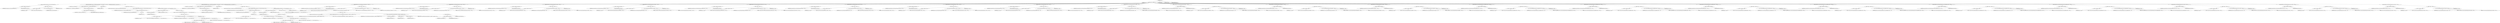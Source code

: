 digraph "init" {  
"213" [label = <(METHOD,init)<SUB>105</SUB>> ]
"214" [label = <(PARAM,this)<SUB>105</SUB>> ]
"215" [label = <(BLOCK,&lt;empty&gt;,&lt;empty&gt;)<SUB>105</SUB>> ]
"216" [label = <(&lt;operator&gt;.assignment,this.granted = new java.security.Permissions())<SUB>106</SUB>> ]
"217" [label = <(&lt;operator&gt;.fieldAccess,this.granted)<SUB>106</SUB>> ]
"218" [label = <(IDENTIFIER,this,this.granted = new java.security.Permissions())<SUB>106</SUB>> ]
"219" [label = <(FIELD_IDENTIFIER,granted,granted)<SUB>106</SUB>> ]
"220" [label = <(BLOCK,&lt;empty&gt;,&lt;empty&gt;)<SUB>106</SUB>> ]
"221" [label = <(&lt;operator&gt;.assignment,&lt;empty&gt;)> ]
"222" [label = <(IDENTIFIER,$obj3,&lt;empty&gt;)> ]
"223" [label = <(&lt;operator&gt;.alloc,new java.security.Permissions())<SUB>106</SUB>> ]
"224" [label = <(&lt;init&gt;,new java.security.Permissions())<SUB>106</SUB>> ]
"225" [label = <(IDENTIFIER,$obj3,new java.security.Permissions())> ]
"226" [label = <(IDENTIFIER,$obj3,&lt;empty&gt;)> ]
"227" [label = <(CONTROL_STRUCTURE,for (Iterator i = revokedPermissions.listIterator(); Some(i.hasNext()); ),for (Iterator i = revokedPermissions.listIterator(); Some(i.hasNext()); ))<SUB>107</SUB>> ]
"228" [label = <(LOCAL,Iterator i: java.util.Iterator)> ]
"229" [label = <(&lt;operator&gt;.assignment,Iterator i = revokedPermissions.listIterator())<SUB>107</SUB>> ]
"230" [label = <(IDENTIFIER,i,Iterator i = revokedPermissions.listIterator())<SUB>107</SUB>> ]
"231" [label = <(listIterator,revokedPermissions.listIterator())<SUB>107</SUB>> ]
"232" [label = <(&lt;operator&gt;.fieldAccess,this.revokedPermissions)<SUB>107</SUB>> ]
"233" [label = <(IDENTIFIER,this,revokedPermissions.listIterator())<SUB>107</SUB>> ]
"234" [label = <(FIELD_IDENTIFIER,revokedPermissions,revokedPermissions)<SUB>107</SUB>> ]
"235" [label = <(hasNext,i.hasNext())<SUB>107</SUB>> ]
"236" [label = <(IDENTIFIER,i,i.hasNext())<SUB>107</SUB>> ]
"237" [label = <(BLOCK,&lt;empty&gt;,&lt;empty&gt;)<SUB>107</SUB>> ]
"238" [label = <(LOCAL,Permissions.Permission p: org.apache.tools.ant.types.Permissions$Permission)> ]
"239" [label = <(&lt;operator&gt;.assignment,Permissions$Permission p = (Permissions.Permission) i.next())<SUB>108</SUB>> ]
"240" [label = <(IDENTIFIER,p,Permissions$Permission p = (Permissions.Permission) i.next())<SUB>108</SUB>> ]
"241" [label = <(&lt;operator&gt;.cast,(Permissions.Permission) i.next())<SUB>108</SUB>> ]
"242" [label = <(TYPE_REF,Permissions.Permission,Permissions.Permission)<SUB>108</SUB>> ]
"243" [label = <(next,i.next())<SUB>108</SUB>> ]
"244" [label = <(IDENTIFIER,i,i.next())<SUB>108</SUB>> ]
"245" [label = <(CONTROL_STRUCTURE,if (p.getClassName() == null),if (p.getClassName() == null))<SUB>109</SUB>> ]
"246" [label = <(&lt;operator&gt;.equals,p.getClassName() == null)<SUB>109</SUB>> ]
"247" [label = <(getClassName,p.getClassName())<SUB>109</SUB>> ]
"248" [label = <(IDENTIFIER,p,p.getClassName())<SUB>109</SUB>> ]
"249" [label = <(LITERAL,null,p.getClassName() == null)<SUB>109</SUB>> ]
"250" [label = <(BLOCK,&lt;empty&gt;,&lt;empty&gt;)<SUB>109</SUB>> ]
"251" [label = <(&lt;operator&gt;.throw,throw new BuildException(&quot;Revoked permission &quot; + p + &quot; does not contain a class.&quot;);)<SUB>110</SUB>> ]
"252" [label = <(BLOCK,&lt;empty&gt;,&lt;empty&gt;)<SUB>110</SUB>> ]
"253" [label = <(&lt;operator&gt;.assignment,&lt;empty&gt;)> ]
"254" [label = <(IDENTIFIER,$obj4,&lt;empty&gt;)> ]
"255" [label = <(&lt;operator&gt;.alloc,new BuildException(&quot;Revoked permission &quot; + p + &quot; does not contain a class.&quot;))<SUB>110</SUB>> ]
"256" [label = <(&lt;init&gt;,new BuildException(&quot;Revoked permission &quot; + p + &quot; does not contain a class.&quot;))<SUB>110</SUB>> ]
"257" [label = <(IDENTIFIER,$obj4,new BuildException(&quot;Revoked permission &quot; + p + &quot; does not contain a class.&quot;))> ]
"258" [label = <(&lt;operator&gt;.addition,&quot;Revoked permission &quot; + p + &quot; does not contain a class.&quot;)<SUB>110</SUB>> ]
"259" [label = <(&lt;operator&gt;.addition,&quot;Revoked permission &quot; + p)<SUB>110</SUB>> ]
"260" [label = <(LITERAL,&quot;Revoked permission &quot;,&quot;Revoked permission &quot; + p)<SUB>110</SUB>> ]
"261" [label = <(IDENTIFIER,p,&quot;Revoked permission &quot; + p)<SUB>110</SUB>> ]
"262" [label = <(LITERAL,&quot; does not contain a class.&quot;,&quot;Revoked permission &quot; + p + &quot; does not contain a class.&quot;)<SUB>110</SUB>> ]
"263" [label = <(IDENTIFIER,$obj4,&lt;empty&gt;)> ]
"264" [label = <(CONTROL_STRUCTURE,for (Iterator i = grantedPermissions.listIterator(); Some(i.hasNext()); ),for (Iterator i = grantedPermissions.listIterator(); Some(i.hasNext()); ))<SUB>113</SUB>> ]
"265" [label = <(LOCAL,Iterator i: java.util.Iterator)> ]
"266" [label = <(&lt;operator&gt;.assignment,Iterator i = grantedPermissions.listIterator())<SUB>113</SUB>> ]
"267" [label = <(IDENTIFIER,i,Iterator i = grantedPermissions.listIterator())<SUB>113</SUB>> ]
"268" [label = <(listIterator,grantedPermissions.listIterator())<SUB>113</SUB>> ]
"269" [label = <(&lt;operator&gt;.fieldAccess,this.grantedPermissions)<SUB>113</SUB>> ]
"270" [label = <(IDENTIFIER,this,grantedPermissions.listIterator())<SUB>113</SUB>> ]
"271" [label = <(FIELD_IDENTIFIER,grantedPermissions,grantedPermissions)<SUB>113</SUB>> ]
"272" [label = <(hasNext,i.hasNext())<SUB>113</SUB>> ]
"273" [label = <(IDENTIFIER,i,i.hasNext())<SUB>113</SUB>> ]
"274" [label = <(BLOCK,&lt;empty&gt;,&lt;empty&gt;)<SUB>113</SUB>> ]
"275" [label = <(LOCAL,Permissions.Permission p: org.apache.tools.ant.types.Permissions$Permission)> ]
"276" [label = <(&lt;operator&gt;.assignment,Permissions$Permission p = (Permissions.Permission) i.next())<SUB>114</SUB>> ]
"277" [label = <(IDENTIFIER,p,Permissions$Permission p = (Permissions.Permission) i.next())<SUB>114</SUB>> ]
"278" [label = <(&lt;operator&gt;.cast,(Permissions.Permission) i.next())<SUB>114</SUB>> ]
"279" [label = <(TYPE_REF,Permissions.Permission,Permissions.Permission)<SUB>114</SUB>> ]
"280" [label = <(next,i.next())<SUB>114</SUB>> ]
"281" [label = <(IDENTIFIER,i,i.next())<SUB>114</SUB>> ]
"282" [label = <(CONTROL_STRUCTURE,if (p.getClassName() == null),if (p.getClassName() == null))<SUB>115</SUB>> ]
"283" [label = <(&lt;operator&gt;.equals,p.getClassName() == null)<SUB>115</SUB>> ]
"284" [label = <(getClassName,p.getClassName())<SUB>115</SUB>> ]
"285" [label = <(IDENTIFIER,p,p.getClassName())<SUB>115</SUB>> ]
"286" [label = <(LITERAL,null,p.getClassName() == null)<SUB>115</SUB>> ]
"287" [label = <(BLOCK,&lt;empty&gt;,&lt;empty&gt;)<SUB>115</SUB>> ]
"288" [label = <(&lt;operator&gt;.throw,throw new BuildException(&quot;Granted permission &quot; + p + &quot; does not contain a class.&quot;);)<SUB>116</SUB>> ]
"289" [label = <(BLOCK,&lt;empty&gt;,&lt;empty&gt;)<SUB>116</SUB>> ]
"290" [label = <(&lt;operator&gt;.assignment,&lt;empty&gt;)> ]
"291" [label = <(IDENTIFIER,$obj5,&lt;empty&gt;)> ]
"292" [label = <(&lt;operator&gt;.alloc,new BuildException(&quot;Granted permission &quot; + p + &quot; does not contain a class.&quot;))<SUB>116</SUB>> ]
"293" [label = <(&lt;init&gt;,new BuildException(&quot;Granted permission &quot; + p + &quot; does not contain a class.&quot;))<SUB>116</SUB>> ]
"294" [label = <(IDENTIFIER,$obj5,new BuildException(&quot;Granted permission &quot; + p + &quot; does not contain a class.&quot;))> ]
"295" [label = <(&lt;operator&gt;.addition,&quot;Granted permission &quot; + p + &quot; does not contain a class.&quot;)<SUB>116</SUB>> ]
"296" [label = <(&lt;operator&gt;.addition,&quot;Granted permission &quot; + p)<SUB>116</SUB>> ]
"297" [label = <(LITERAL,&quot;Granted permission &quot;,&quot;Granted permission &quot; + p)<SUB>116</SUB>> ]
"298" [label = <(IDENTIFIER,p,&quot;Granted permission &quot; + p)<SUB>116</SUB>> ]
"299" [label = <(LITERAL,&quot; does not contain a class.&quot;,&quot;Granted permission &quot; + p + &quot; does not contain a class.&quot;)<SUB>116</SUB>> ]
"300" [label = <(IDENTIFIER,$obj5,&lt;empty&gt;)> ]
"301" [label = <(CONTROL_STRUCTURE,else,else)<SUB>117</SUB>> ]
"302" [label = <(BLOCK,&lt;empty&gt;,&lt;empty&gt;)<SUB>117</SUB>> ]
"10" [label = <(LOCAL,java.security.Permission perm: java.security.Permission)> ]
"303" [label = <(&lt;operator&gt;.assignment,Permission perm = new UnresolvedPermission(p.getClassName(), p.getName(), p.getActions(), null))<SUB>118</SUB>> ]
"304" [label = <(IDENTIFIER,perm,Permission perm = new UnresolvedPermission(p.getClassName(), p.getName(), p.getActions(), null))<SUB>118</SUB>> ]
"305" [label = <(&lt;operator&gt;.alloc,new UnresolvedPermission(p.getClassName(), p.getName(), p.getActions(), null))<SUB>119</SUB>> ]
"306" [label = <(&lt;init&gt;,new UnresolvedPermission(p.getClassName(), p.getName(), p.getActions(), null))<SUB>119</SUB>> ]
"9" [label = <(IDENTIFIER,perm,new UnresolvedPermission(p.getClassName(), p.getName(), p.getActions(), null))<SUB>118</SUB>> ]
"307" [label = <(getClassName,p.getClassName())<SUB>119</SUB>> ]
"308" [label = <(IDENTIFIER,p,p.getClassName())<SUB>119</SUB>> ]
"309" [label = <(getName,p.getName())<SUB>119</SUB>> ]
"310" [label = <(IDENTIFIER,p,p.getName())<SUB>119</SUB>> ]
"311" [label = <(getActions,p.getActions())<SUB>119</SUB>> ]
"312" [label = <(IDENTIFIER,p,p.getActions())<SUB>119</SUB>> ]
"313" [label = <(LITERAL,null,new UnresolvedPermission(p.getClassName(), p.getName(), p.getActions(), null))<SUB>119</SUB>> ]
"314" [label = <(add,granted.add(perm))<SUB>120</SUB>> ]
"315" [label = <(&lt;operator&gt;.fieldAccess,this.granted)<SUB>120</SUB>> ]
"316" [label = <(IDENTIFIER,this,granted.add(perm))<SUB>120</SUB>> ]
"317" [label = <(FIELD_IDENTIFIER,granted,granted)<SUB>120</SUB>> ]
"318" [label = <(IDENTIFIER,perm,granted.add(perm))<SUB>120</SUB>> ]
"319" [label = <(add,granted.add(new java.net.SocketPermission(&quot;localhost:1024-&quot;, &quot;listen&quot;)))<SUB>124</SUB>> ]
"320" [label = <(&lt;operator&gt;.fieldAccess,this.granted)<SUB>124</SUB>> ]
"321" [label = <(IDENTIFIER,this,granted.add(new java.net.SocketPermission(&quot;localhost:1024-&quot;, &quot;listen&quot;)))<SUB>124</SUB>> ]
"322" [label = <(FIELD_IDENTIFIER,granted,granted)<SUB>124</SUB>> ]
"323" [label = <(BLOCK,&lt;empty&gt;,&lt;empty&gt;)<SUB>124</SUB>> ]
"324" [label = <(&lt;operator&gt;.assignment,&lt;empty&gt;)> ]
"325" [label = <(IDENTIFIER,$obj7,&lt;empty&gt;)> ]
"326" [label = <(&lt;operator&gt;.alloc,new java.net.SocketPermission(&quot;localhost:1024-&quot;, &quot;listen&quot;))<SUB>124</SUB>> ]
"327" [label = <(&lt;init&gt;,new java.net.SocketPermission(&quot;localhost:1024-&quot;, &quot;listen&quot;))<SUB>124</SUB>> ]
"328" [label = <(IDENTIFIER,$obj7,new java.net.SocketPermission(&quot;localhost:1024-&quot;, &quot;listen&quot;))> ]
"329" [label = <(LITERAL,&quot;localhost:1024-&quot;,new java.net.SocketPermission(&quot;localhost:1024-&quot;, &quot;listen&quot;))<SUB>124</SUB>> ]
"330" [label = <(LITERAL,&quot;listen&quot;,new java.net.SocketPermission(&quot;localhost:1024-&quot;, &quot;listen&quot;))<SUB>124</SUB>> ]
"331" [label = <(IDENTIFIER,$obj7,&lt;empty&gt;)> ]
"332" [label = <(add,granted.add(new java.util.PropertyPermission(&quot;java.version&quot;, &quot;read&quot;)))<SUB>125</SUB>> ]
"333" [label = <(&lt;operator&gt;.fieldAccess,this.granted)<SUB>125</SUB>> ]
"334" [label = <(IDENTIFIER,this,granted.add(new java.util.PropertyPermission(&quot;java.version&quot;, &quot;read&quot;)))<SUB>125</SUB>> ]
"335" [label = <(FIELD_IDENTIFIER,granted,granted)<SUB>125</SUB>> ]
"336" [label = <(BLOCK,&lt;empty&gt;,&lt;empty&gt;)<SUB>125</SUB>> ]
"337" [label = <(&lt;operator&gt;.assignment,&lt;empty&gt;)> ]
"338" [label = <(IDENTIFIER,$obj8,&lt;empty&gt;)> ]
"339" [label = <(&lt;operator&gt;.alloc,new java.util.PropertyPermission(&quot;java.version&quot;, &quot;read&quot;))<SUB>125</SUB>> ]
"340" [label = <(&lt;init&gt;,new java.util.PropertyPermission(&quot;java.version&quot;, &quot;read&quot;))<SUB>125</SUB>> ]
"341" [label = <(IDENTIFIER,$obj8,new java.util.PropertyPermission(&quot;java.version&quot;, &quot;read&quot;))> ]
"342" [label = <(LITERAL,&quot;java.version&quot;,new java.util.PropertyPermission(&quot;java.version&quot;, &quot;read&quot;))<SUB>125</SUB>> ]
"343" [label = <(LITERAL,&quot;read&quot;,new java.util.PropertyPermission(&quot;java.version&quot;, &quot;read&quot;))<SUB>125</SUB>> ]
"344" [label = <(IDENTIFIER,$obj8,&lt;empty&gt;)> ]
"345" [label = <(add,granted.add(new java.util.PropertyPermission(&quot;java.vendor&quot;, &quot;read&quot;)))<SUB>126</SUB>> ]
"346" [label = <(&lt;operator&gt;.fieldAccess,this.granted)<SUB>126</SUB>> ]
"347" [label = <(IDENTIFIER,this,granted.add(new java.util.PropertyPermission(&quot;java.vendor&quot;, &quot;read&quot;)))<SUB>126</SUB>> ]
"348" [label = <(FIELD_IDENTIFIER,granted,granted)<SUB>126</SUB>> ]
"349" [label = <(BLOCK,&lt;empty&gt;,&lt;empty&gt;)<SUB>126</SUB>> ]
"350" [label = <(&lt;operator&gt;.assignment,&lt;empty&gt;)> ]
"351" [label = <(IDENTIFIER,$obj9,&lt;empty&gt;)> ]
"352" [label = <(&lt;operator&gt;.alloc,new java.util.PropertyPermission(&quot;java.vendor&quot;, &quot;read&quot;))<SUB>126</SUB>> ]
"353" [label = <(&lt;init&gt;,new java.util.PropertyPermission(&quot;java.vendor&quot;, &quot;read&quot;))<SUB>126</SUB>> ]
"354" [label = <(IDENTIFIER,$obj9,new java.util.PropertyPermission(&quot;java.vendor&quot;, &quot;read&quot;))> ]
"355" [label = <(LITERAL,&quot;java.vendor&quot;,new java.util.PropertyPermission(&quot;java.vendor&quot;, &quot;read&quot;))<SUB>126</SUB>> ]
"356" [label = <(LITERAL,&quot;read&quot;,new java.util.PropertyPermission(&quot;java.vendor&quot;, &quot;read&quot;))<SUB>126</SUB>> ]
"357" [label = <(IDENTIFIER,$obj9,&lt;empty&gt;)> ]
"358" [label = <(add,granted.add(new java.util.PropertyPermission(&quot;java.vendor.url&quot;, &quot;read&quot;)))<SUB>127</SUB>> ]
"359" [label = <(&lt;operator&gt;.fieldAccess,this.granted)<SUB>127</SUB>> ]
"360" [label = <(IDENTIFIER,this,granted.add(new java.util.PropertyPermission(&quot;java.vendor.url&quot;, &quot;read&quot;)))<SUB>127</SUB>> ]
"361" [label = <(FIELD_IDENTIFIER,granted,granted)<SUB>127</SUB>> ]
"362" [label = <(BLOCK,&lt;empty&gt;,&lt;empty&gt;)<SUB>127</SUB>> ]
"363" [label = <(&lt;operator&gt;.assignment,&lt;empty&gt;)> ]
"364" [label = <(IDENTIFIER,$obj10,&lt;empty&gt;)> ]
"365" [label = <(&lt;operator&gt;.alloc,new java.util.PropertyPermission(&quot;java.vendor.url&quot;, &quot;read&quot;))<SUB>127</SUB>> ]
"366" [label = <(&lt;init&gt;,new java.util.PropertyPermission(&quot;java.vendor.url&quot;, &quot;read&quot;))<SUB>127</SUB>> ]
"367" [label = <(IDENTIFIER,$obj10,new java.util.PropertyPermission(&quot;java.vendor.url&quot;, &quot;read&quot;))> ]
"368" [label = <(LITERAL,&quot;java.vendor.url&quot;,new java.util.PropertyPermission(&quot;java.vendor.url&quot;, &quot;read&quot;))<SUB>127</SUB>> ]
"369" [label = <(LITERAL,&quot;read&quot;,new java.util.PropertyPermission(&quot;java.vendor.url&quot;, &quot;read&quot;))<SUB>127</SUB>> ]
"370" [label = <(IDENTIFIER,$obj10,&lt;empty&gt;)> ]
"371" [label = <(add,granted.add(new java.util.PropertyPermission(&quot;java.class.version&quot;, &quot;read&quot;)))<SUB>128</SUB>> ]
"372" [label = <(&lt;operator&gt;.fieldAccess,this.granted)<SUB>128</SUB>> ]
"373" [label = <(IDENTIFIER,this,granted.add(new java.util.PropertyPermission(&quot;java.class.version&quot;, &quot;read&quot;)))<SUB>128</SUB>> ]
"374" [label = <(FIELD_IDENTIFIER,granted,granted)<SUB>128</SUB>> ]
"375" [label = <(BLOCK,&lt;empty&gt;,&lt;empty&gt;)<SUB>128</SUB>> ]
"376" [label = <(&lt;operator&gt;.assignment,&lt;empty&gt;)> ]
"377" [label = <(IDENTIFIER,$obj11,&lt;empty&gt;)> ]
"378" [label = <(&lt;operator&gt;.alloc,new java.util.PropertyPermission(&quot;java.class.version&quot;, &quot;read&quot;))<SUB>128</SUB>> ]
"379" [label = <(&lt;init&gt;,new java.util.PropertyPermission(&quot;java.class.version&quot;, &quot;read&quot;))<SUB>128</SUB>> ]
"380" [label = <(IDENTIFIER,$obj11,new java.util.PropertyPermission(&quot;java.class.version&quot;, &quot;read&quot;))> ]
"381" [label = <(LITERAL,&quot;java.class.version&quot;,new java.util.PropertyPermission(&quot;java.class.version&quot;, &quot;read&quot;))<SUB>128</SUB>> ]
"382" [label = <(LITERAL,&quot;read&quot;,new java.util.PropertyPermission(&quot;java.class.version&quot;, &quot;read&quot;))<SUB>128</SUB>> ]
"383" [label = <(IDENTIFIER,$obj11,&lt;empty&gt;)> ]
"384" [label = <(add,granted.add(new java.util.PropertyPermission(&quot;os.name&quot;, &quot;read&quot;)))<SUB>129</SUB>> ]
"385" [label = <(&lt;operator&gt;.fieldAccess,this.granted)<SUB>129</SUB>> ]
"386" [label = <(IDENTIFIER,this,granted.add(new java.util.PropertyPermission(&quot;os.name&quot;, &quot;read&quot;)))<SUB>129</SUB>> ]
"387" [label = <(FIELD_IDENTIFIER,granted,granted)<SUB>129</SUB>> ]
"388" [label = <(BLOCK,&lt;empty&gt;,&lt;empty&gt;)<SUB>129</SUB>> ]
"389" [label = <(&lt;operator&gt;.assignment,&lt;empty&gt;)> ]
"390" [label = <(IDENTIFIER,$obj12,&lt;empty&gt;)> ]
"391" [label = <(&lt;operator&gt;.alloc,new java.util.PropertyPermission(&quot;os.name&quot;, &quot;read&quot;))<SUB>129</SUB>> ]
"392" [label = <(&lt;init&gt;,new java.util.PropertyPermission(&quot;os.name&quot;, &quot;read&quot;))<SUB>129</SUB>> ]
"393" [label = <(IDENTIFIER,$obj12,new java.util.PropertyPermission(&quot;os.name&quot;, &quot;read&quot;))> ]
"394" [label = <(LITERAL,&quot;os.name&quot;,new java.util.PropertyPermission(&quot;os.name&quot;, &quot;read&quot;))<SUB>129</SUB>> ]
"395" [label = <(LITERAL,&quot;read&quot;,new java.util.PropertyPermission(&quot;os.name&quot;, &quot;read&quot;))<SUB>129</SUB>> ]
"396" [label = <(IDENTIFIER,$obj12,&lt;empty&gt;)> ]
"397" [label = <(add,granted.add(new java.util.PropertyPermission(&quot;os.version&quot;, &quot;read&quot;)))<SUB>130</SUB>> ]
"398" [label = <(&lt;operator&gt;.fieldAccess,this.granted)<SUB>130</SUB>> ]
"399" [label = <(IDENTIFIER,this,granted.add(new java.util.PropertyPermission(&quot;os.version&quot;, &quot;read&quot;)))<SUB>130</SUB>> ]
"400" [label = <(FIELD_IDENTIFIER,granted,granted)<SUB>130</SUB>> ]
"401" [label = <(BLOCK,&lt;empty&gt;,&lt;empty&gt;)<SUB>130</SUB>> ]
"402" [label = <(&lt;operator&gt;.assignment,&lt;empty&gt;)> ]
"403" [label = <(IDENTIFIER,$obj13,&lt;empty&gt;)> ]
"404" [label = <(&lt;operator&gt;.alloc,new java.util.PropertyPermission(&quot;os.version&quot;, &quot;read&quot;))<SUB>130</SUB>> ]
"405" [label = <(&lt;init&gt;,new java.util.PropertyPermission(&quot;os.version&quot;, &quot;read&quot;))<SUB>130</SUB>> ]
"406" [label = <(IDENTIFIER,$obj13,new java.util.PropertyPermission(&quot;os.version&quot;, &quot;read&quot;))> ]
"407" [label = <(LITERAL,&quot;os.version&quot;,new java.util.PropertyPermission(&quot;os.version&quot;, &quot;read&quot;))<SUB>130</SUB>> ]
"408" [label = <(LITERAL,&quot;read&quot;,new java.util.PropertyPermission(&quot;os.version&quot;, &quot;read&quot;))<SUB>130</SUB>> ]
"409" [label = <(IDENTIFIER,$obj13,&lt;empty&gt;)> ]
"410" [label = <(add,granted.add(new java.util.PropertyPermission(&quot;os.arch&quot;, &quot;read&quot;)))<SUB>131</SUB>> ]
"411" [label = <(&lt;operator&gt;.fieldAccess,this.granted)<SUB>131</SUB>> ]
"412" [label = <(IDENTIFIER,this,granted.add(new java.util.PropertyPermission(&quot;os.arch&quot;, &quot;read&quot;)))<SUB>131</SUB>> ]
"413" [label = <(FIELD_IDENTIFIER,granted,granted)<SUB>131</SUB>> ]
"414" [label = <(BLOCK,&lt;empty&gt;,&lt;empty&gt;)<SUB>131</SUB>> ]
"415" [label = <(&lt;operator&gt;.assignment,&lt;empty&gt;)> ]
"416" [label = <(IDENTIFIER,$obj14,&lt;empty&gt;)> ]
"417" [label = <(&lt;operator&gt;.alloc,new java.util.PropertyPermission(&quot;os.arch&quot;, &quot;read&quot;))<SUB>131</SUB>> ]
"418" [label = <(&lt;init&gt;,new java.util.PropertyPermission(&quot;os.arch&quot;, &quot;read&quot;))<SUB>131</SUB>> ]
"419" [label = <(IDENTIFIER,$obj14,new java.util.PropertyPermission(&quot;os.arch&quot;, &quot;read&quot;))> ]
"420" [label = <(LITERAL,&quot;os.arch&quot;,new java.util.PropertyPermission(&quot;os.arch&quot;, &quot;read&quot;))<SUB>131</SUB>> ]
"421" [label = <(LITERAL,&quot;read&quot;,new java.util.PropertyPermission(&quot;os.arch&quot;, &quot;read&quot;))<SUB>131</SUB>> ]
"422" [label = <(IDENTIFIER,$obj14,&lt;empty&gt;)> ]
"423" [label = <(add,granted.add(new java.util.PropertyPermission(&quot;file.encoding&quot;, &quot;read&quot;)))<SUB>132</SUB>> ]
"424" [label = <(&lt;operator&gt;.fieldAccess,this.granted)<SUB>132</SUB>> ]
"425" [label = <(IDENTIFIER,this,granted.add(new java.util.PropertyPermission(&quot;file.encoding&quot;, &quot;read&quot;)))<SUB>132</SUB>> ]
"426" [label = <(FIELD_IDENTIFIER,granted,granted)<SUB>132</SUB>> ]
"427" [label = <(BLOCK,&lt;empty&gt;,&lt;empty&gt;)<SUB>132</SUB>> ]
"428" [label = <(&lt;operator&gt;.assignment,&lt;empty&gt;)> ]
"429" [label = <(IDENTIFIER,$obj15,&lt;empty&gt;)> ]
"430" [label = <(&lt;operator&gt;.alloc,new java.util.PropertyPermission(&quot;file.encoding&quot;, &quot;read&quot;))<SUB>132</SUB>> ]
"431" [label = <(&lt;init&gt;,new java.util.PropertyPermission(&quot;file.encoding&quot;, &quot;read&quot;))<SUB>132</SUB>> ]
"432" [label = <(IDENTIFIER,$obj15,new java.util.PropertyPermission(&quot;file.encoding&quot;, &quot;read&quot;))> ]
"433" [label = <(LITERAL,&quot;file.encoding&quot;,new java.util.PropertyPermission(&quot;file.encoding&quot;, &quot;read&quot;))<SUB>132</SUB>> ]
"434" [label = <(LITERAL,&quot;read&quot;,new java.util.PropertyPermission(&quot;file.encoding&quot;, &quot;read&quot;))<SUB>132</SUB>> ]
"435" [label = <(IDENTIFIER,$obj15,&lt;empty&gt;)> ]
"436" [label = <(add,granted.add(new java.util.PropertyPermission(&quot;file.separator&quot;, &quot;read&quot;)))<SUB>133</SUB>> ]
"437" [label = <(&lt;operator&gt;.fieldAccess,this.granted)<SUB>133</SUB>> ]
"438" [label = <(IDENTIFIER,this,granted.add(new java.util.PropertyPermission(&quot;file.separator&quot;, &quot;read&quot;)))<SUB>133</SUB>> ]
"439" [label = <(FIELD_IDENTIFIER,granted,granted)<SUB>133</SUB>> ]
"440" [label = <(BLOCK,&lt;empty&gt;,&lt;empty&gt;)<SUB>133</SUB>> ]
"441" [label = <(&lt;operator&gt;.assignment,&lt;empty&gt;)> ]
"442" [label = <(IDENTIFIER,$obj16,&lt;empty&gt;)> ]
"443" [label = <(&lt;operator&gt;.alloc,new java.util.PropertyPermission(&quot;file.separator&quot;, &quot;read&quot;))<SUB>133</SUB>> ]
"444" [label = <(&lt;init&gt;,new java.util.PropertyPermission(&quot;file.separator&quot;, &quot;read&quot;))<SUB>133</SUB>> ]
"445" [label = <(IDENTIFIER,$obj16,new java.util.PropertyPermission(&quot;file.separator&quot;, &quot;read&quot;))> ]
"446" [label = <(LITERAL,&quot;file.separator&quot;,new java.util.PropertyPermission(&quot;file.separator&quot;, &quot;read&quot;))<SUB>133</SUB>> ]
"447" [label = <(LITERAL,&quot;read&quot;,new java.util.PropertyPermission(&quot;file.separator&quot;, &quot;read&quot;))<SUB>133</SUB>> ]
"448" [label = <(IDENTIFIER,$obj16,&lt;empty&gt;)> ]
"449" [label = <(add,granted.add(new java.util.PropertyPermission(&quot;path.separator&quot;, &quot;read&quot;)))<SUB>134</SUB>> ]
"450" [label = <(&lt;operator&gt;.fieldAccess,this.granted)<SUB>134</SUB>> ]
"451" [label = <(IDENTIFIER,this,granted.add(new java.util.PropertyPermission(&quot;path.separator&quot;, &quot;read&quot;)))<SUB>134</SUB>> ]
"452" [label = <(FIELD_IDENTIFIER,granted,granted)<SUB>134</SUB>> ]
"453" [label = <(BLOCK,&lt;empty&gt;,&lt;empty&gt;)<SUB>134</SUB>> ]
"454" [label = <(&lt;operator&gt;.assignment,&lt;empty&gt;)> ]
"455" [label = <(IDENTIFIER,$obj17,&lt;empty&gt;)> ]
"456" [label = <(&lt;operator&gt;.alloc,new java.util.PropertyPermission(&quot;path.separator&quot;, &quot;read&quot;))<SUB>134</SUB>> ]
"457" [label = <(&lt;init&gt;,new java.util.PropertyPermission(&quot;path.separator&quot;, &quot;read&quot;))<SUB>134</SUB>> ]
"458" [label = <(IDENTIFIER,$obj17,new java.util.PropertyPermission(&quot;path.separator&quot;, &quot;read&quot;))> ]
"459" [label = <(LITERAL,&quot;path.separator&quot;,new java.util.PropertyPermission(&quot;path.separator&quot;, &quot;read&quot;))<SUB>134</SUB>> ]
"460" [label = <(LITERAL,&quot;read&quot;,new java.util.PropertyPermission(&quot;path.separator&quot;, &quot;read&quot;))<SUB>134</SUB>> ]
"461" [label = <(IDENTIFIER,$obj17,&lt;empty&gt;)> ]
"462" [label = <(add,granted.add(new java.util.PropertyPermission(&quot;line.separator&quot;, &quot;read&quot;)))<SUB>135</SUB>> ]
"463" [label = <(&lt;operator&gt;.fieldAccess,this.granted)<SUB>135</SUB>> ]
"464" [label = <(IDENTIFIER,this,granted.add(new java.util.PropertyPermission(&quot;line.separator&quot;, &quot;read&quot;)))<SUB>135</SUB>> ]
"465" [label = <(FIELD_IDENTIFIER,granted,granted)<SUB>135</SUB>> ]
"466" [label = <(BLOCK,&lt;empty&gt;,&lt;empty&gt;)<SUB>135</SUB>> ]
"467" [label = <(&lt;operator&gt;.assignment,&lt;empty&gt;)> ]
"468" [label = <(IDENTIFIER,$obj18,&lt;empty&gt;)> ]
"469" [label = <(&lt;operator&gt;.alloc,new java.util.PropertyPermission(&quot;line.separator&quot;, &quot;read&quot;))<SUB>135</SUB>> ]
"470" [label = <(&lt;init&gt;,new java.util.PropertyPermission(&quot;line.separator&quot;, &quot;read&quot;))<SUB>135</SUB>> ]
"471" [label = <(IDENTIFIER,$obj18,new java.util.PropertyPermission(&quot;line.separator&quot;, &quot;read&quot;))> ]
"472" [label = <(LITERAL,&quot;line.separator&quot;,new java.util.PropertyPermission(&quot;line.separator&quot;, &quot;read&quot;))<SUB>135</SUB>> ]
"473" [label = <(LITERAL,&quot;read&quot;,new java.util.PropertyPermission(&quot;line.separator&quot;, &quot;read&quot;))<SUB>135</SUB>> ]
"474" [label = <(IDENTIFIER,$obj18,&lt;empty&gt;)> ]
"475" [label = <(add,granted.add(new java.util.PropertyPermission(&quot;java.specification.version&quot;, &quot;read&quot;)))<SUB>136</SUB>> ]
"476" [label = <(&lt;operator&gt;.fieldAccess,this.granted)<SUB>136</SUB>> ]
"477" [label = <(IDENTIFIER,this,granted.add(new java.util.PropertyPermission(&quot;java.specification.version&quot;, &quot;read&quot;)))<SUB>136</SUB>> ]
"478" [label = <(FIELD_IDENTIFIER,granted,granted)<SUB>136</SUB>> ]
"479" [label = <(BLOCK,&lt;empty&gt;,&lt;empty&gt;)<SUB>136</SUB>> ]
"480" [label = <(&lt;operator&gt;.assignment,&lt;empty&gt;)> ]
"481" [label = <(IDENTIFIER,$obj19,&lt;empty&gt;)> ]
"482" [label = <(&lt;operator&gt;.alloc,new java.util.PropertyPermission(&quot;java.specification.version&quot;, &quot;read&quot;))<SUB>136</SUB>> ]
"483" [label = <(&lt;init&gt;,new java.util.PropertyPermission(&quot;java.specification.version&quot;, &quot;read&quot;))<SUB>136</SUB>> ]
"484" [label = <(IDENTIFIER,$obj19,new java.util.PropertyPermission(&quot;java.specification.version&quot;, &quot;read&quot;))> ]
"485" [label = <(LITERAL,&quot;java.specification.version&quot;,new java.util.PropertyPermission(&quot;java.specification.version&quot;, &quot;read&quot;))<SUB>136</SUB>> ]
"486" [label = <(LITERAL,&quot;read&quot;,new java.util.PropertyPermission(&quot;java.specification.version&quot;, &quot;read&quot;))<SUB>136</SUB>> ]
"487" [label = <(IDENTIFIER,$obj19,&lt;empty&gt;)> ]
"488" [label = <(add,granted.add(new java.util.PropertyPermission(&quot;java.specification.vendor&quot;, &quot;read&quot;)))<SUB>137</SUB>> ]
"489" [label = <(&lt;operator&gt;.fieldAccess,this.granted)<SUB>137</SUB>> ]
"490" [label = <(IDENTIFIER,this,granted.add(new java.util.PropertyPermission(&quot;java.specification.vendor&quot;, &quot;read&quot;)))<SUB>137</SUB>> ]
"491" [label = <(FIELD_IDENTIFIER,granted,granted)<SUB>137</SUB>> ]
"492" [label = <(BLOCK,&lt;empty&gt;,&lt;empty&gt;)<SUB>137</SUB>> ]
"493" [label = <(&lt;operator&gt;.assignment,&lt;empty&gt;)> ]
"494" [label = <(IDENTIFIER,$obj20,&lt;empty&gt;)> ]
"495" [label = <(&lt;operator&gt;.alloc,new java.util.PropertyPermission(&quot;java.specification.vendor&quot;, &quot;read&quot;))<SUB>137</SUB>> ]
"496" [label = <(&lt;init&gt;,new java.util.PropertyPermission(&quot;java.specification.vendor&quot;, &quot;read&quot;))<SUB>137</SUB>> ]
"497" [label = <(IDENTIFIER,$obj20,new java.util.PropertyPermission(&quot;java.specification.vendor&quot;, &quot;read&quot;))> ]
"498" [label = <(LITERAL,&quot;java.specification.vendor&quot;,new java.util.PropertyPermission(&quot;java.specification.vendor&quot;, &quot;read&quot;))<SUB>137</SUB>> ]
"499" [label = <(LITERAL,&quot;read&quot;,new java.util.PropertyPermission(&quot;java.specification.vendor&quot;, &quot;read&quot;))<SUB>137</SUB>> ]
"500" [label = <(IDENTIFIER,$obj20,&lt;empty&gt;)> ]
"501" [label = <(add,granted.add(new java.util.PropertyPermission(&quot;java.specification.name&quot;, &quot;read&quot;)))<SUB>138</SUB>> ]
"502" [label = <(&lt;operator&gt;.fieldAccess,this.granted)<SUB>138</SUB>> ]
"503" [label = <(IDENTIFIER,this,granted.add(new java.util.PropertyPermission(&quot;java.specification.name&quot;, &quot;read&quot;)))<SUB>138</SUB>> ]
"504" [label = <(FIELD_IDENTIFIER,granted,granted)<SUB>138</SUB>> ]
"505" [label = <(BLOCK,&lt;empty&gt;,&lt;empty&gt;)<SUB>138</SUB>> ]
"506" [label = <(&lt;operator&gt;.assignment,&lt;empty&gt;)> ]
"507" [label = <(IDENTIFIER,$obj21,&lt;empty&gt;)> ]
"508" [label = <(&lt;operator&gt;.alloc,new java.util.PropertyPermission(&quot;java.specification.name&quot;, &quot;read&quot;))<SUB>138</SUB>> ]
"509" [label = <(&lt;init&gt;,new java.util.PropertyPermission(&quot;java.specification.name&quot;, &quot;read&quot;))<SUB>138</SUB>> ]
"510" [label = <(IDENTIFIER,$obj21,new java.util.PropertyPermission(&quot;java.specification.name&quot;, &quot;read&quot;))> ]
"511" [label = <(LITERAL,&quot;java.specification.name&quot;,new java.util.PropertyPermission(&quot;java.specification.name&quot;, &quot;read&quot;))<SUB>138</SUB>> ]
"512" [label = <(LITERAL,&quot;read&quot;,new java.util.PropertyPermission(&quot;java.specification.name&quot;, &quot;read&quot;))<SUB>138</SUB>> ]
"513" [label = <(IDENTIFIER,$obj21,&lt;empty&gt;)> ]
"514" [label = <(add,granted.add(new java.util.PropertyPermission(&quot;java.vm.specification.version&quot;, &quot;read&quot;)))<SUB>139</SUB>> ]
"515" [label = <(&lt;operator&gt;.fieldAccess,this.granted)<SUB>139</SUB>> ]
"516" [label = <(IDENTIFIER,this,granted.add(new java.util.PropertyPermission(&quot;java.vm.specification.version&quot;, &quot;read&quot;)))<SUB>139</SUB>> ]
"517" [label = <(FIELD_IDENTIFIER,granted,granted)<SUB>139</SUB>> ]
"518" [label = <(BLOCK,&lt;empty&gt;,&lt;empty&gt;)<SUB>139</SUB>> ]
"519" [label = <(&lt;operator&gt;.assignment,&lt;empty&gt;)> ]
"520" [label = <(IDENTIFIER,$obj22,&lt;empty&gt;)> ]
"521" [label = <(&lt;operator&gt;.alloc,new java.util.PropertyPermission(&quot;java.vm.specification.version&quot;, &quot;read&quot;))<SUB>139</SUB>> ]
"522" [label = <(&lt;init&gt;,new java.util.PropertyPermission(&quot;java.vm.specification.version&quot;, &quot;read&quot;))<SUB>139</SUB>> ]
"523" [label = <(IDENTIFIER,$obj22,new java.util.PropertyPermission(&quot;java.vm.specification.version&quot;, &quot;read&quot;))> ]
"524" [label = <(LITERAL,&quot;java.vm.specification.version&quot;,new java.util.PropertyPermission(&quot;java.vm.specification.version&quot;, &quot;read&quot;))<SUB>139</SUB>> ]
"525" [label = <(LITERAL,&quot;read&quot;,new java.util.PropertyPermission(&quot;java.vm.specification.version&quot;, &quot;read&quot;))<SUB>139</SUB>> ]
"526" [label = <(IDENTIFIER,$obj22,&lt;empty&gt;)> ]
"527" [label = <(add,granted.add(new java.util.PropertyPermission(&quot;java.vm.specification.vendor&quot;, &quot;read&quot;)))<SUB>140</SUB>> ]
"528" [label = <(&lt;operator&gt;.fieldAccess,this.granted)<SUB>140</SUB>> ]
"529" [label = <(IDENTIFIER,this,granted.add(new java.util.PropertyPermission(&quot;java.vm.specification.vendor&quot;, &quot;read&quot;)))<SUB>140</SUB>> ]
"530" [label = <(FIELD_IDENTIFIER,granted,granted)<SUB>140</SUB>> ]
"531" [label = <(BLOCK,&lt;empty&gt;,&lt;empty&gt;)<SUB>140</SUB>> ]
"532" [label = <(&lt;operator&gt;.assignment,&lt;empty&gt;)> ]
"533" [label = <(IDENTIFIER,$obj23,&lt;empty&gt;)> ]
"534" [label = <(&lt;operator&gt;.alloc,new java.util.PropertyPermission(&quot;java.vm.specification.vendor&quot;, &quot;read&quot;))<SUB>140</SUB>> ]
"535" [label = <(&lt;init&gt;,new java.util.PropertyPermission(&quot;java.vm.specification.vendor&quot;, &quot;read&quot;))<SUB>140</SUB>> ]
"536" [label = <(IDENTIFIER,$obj23,new java.util.PropertyPermission(&quot;java.vm.specification.vendor&quot;, &quot;read&quot;))> ]
"537" [label = <(LITERAL,&quot;java.vm.specification.vendor&quot;,new java.util.PropertyPermission(&quot;java.vm.specification.vendor&quot;, &quot;read&quot;))<SUB>140</SUB>> ]
"538" [label = <(LITERAL,&quot;read&quot;,new java.util.PropertyPermission(&quot;java.vm.specification.vendor&quot;, &quot;read&quot;))<SUB>140</SUB>> ]
"539" [label = <(IDENTIFIER,$obj23,&lt;empty&gt;)> ]
"540" [label = <(add,granted.add(new java.util.PropertyPermission(&quot;java.vm.specification.name&quot;, &quot;read&quot;)))<SUB>141</SUB>> ]
"541" [label = <(&lt;operator&gt;.fieldAccess,this.granted)<SUB>141</SUB>> ]
"542" [label = <(IDENTIFIER,this,granted.add(new java.util.PropertyPermission(&quot;java.vm.specification.name&quot;, &quot;read&quot;)))<SUB>141</SUB>> ]
"543" [label = <(FIELD_IDENTIFIER,granted,granted)<SUB>141</SUB>> ]
"544" [label = <(BLOCK,&lt;empty&gt;,&lt;empty&gt;)<SUB>141</SUB>> ]
"545" [label = <(&lt;operator&gt;.assignment,&lt;empty&gt;)> ]
"546" [label = <(IDENTIFIER,$obj24,&lt;empty&gt;)> ]
"547" [label = <(&lt;operator&gt;.alloc,new java.util.PropertyPermission(&quot;java.vm.specification.name&quot;, &quot;read&quot;))<SUB>141</SUB>> ]
"548" [label = <(&lt;init&gt;,new java.util.PropertyPermission(&quot;java.vm.specification.name&quot;, &quot;read&quot;))<SUB>141</SUB>> ]
"549" [label = <(IDENTIFIER,$obj24,new java.util.PropertyPermission(&quot;java.vm.specification.name&quot;, &quot;read&quot;))> ]
"550" [label = <(LITERAL,&quot;java.vm.specification.name&quot;,new java.util.PropertyPermission(&quot;java.vm.specification.name&quot;, &quot;read&quot;))<SUB>141</SUB>> ]
"551" [label = <(LITERAL,&quot;read&quot;,new java.util.PropertyPermission(&quot;java.vm.specification.name&quot;, &quot;read&quot;))<SUB>141</SUB>> ]
"552" [label = <(IDENTIFIER,$obj24,&lt;empty&gt;)> ]
"553" [label = <(add,granted.add(new java.util.PropertyPermission(&quot;java.vm.version&quot;, &quot;read&quot;)))<SUB>142</SUB>> ]
"554" [label = <(&lt;operator&gt;.fieldAccess,this.granted)<SUB>142</SUB>> ]
"555" [label = <(IDENTIFIER,this,granted.add(new java.util.PropertyPermission(&quot;java.vm.version&quot;, &quot;read&quot;)))<SUB>142</SUB>> ]
"556" [label = <(FIELD_IDENTIFIER,granted,granted)<SUB>142</SUB>> ]
"557" [label = <(BLOCK,&lt;empty&gt;,&lt;empty&gt;)<SUB>142</SUB>> ]
"558" [label = <(&lt;operator&gt;.assignment,&lt;empty&gt;)> ]
"559" [label = <(IDENTIFIER,$obj25,&lt;empty&gt;)> ]
"560" [label = <(&lt;operator&gt;.alloc,new java.util.PropertyPermission(&quot;java.vm.version&quot;, &quot;read&quot;))<SUB>142</SUB>> ]
"561" [label = <(&lt;init&gt;,new java.util.PropertyPermission(&quot;java.vm.version&quot;, &quot;read&quot;))<SUB>142</SUB>> ]
"562" [label = <(IDENTIFIER,$obj25,new java.util.PropertyPermission(&quot;java.vm.version&quot;, &quot;read&quot;))> ]
"563" [label = <(LITERAL,&quot;java.vm.version&quot;,new java.util.PropertyPermission(&quot;java.vm.version&quot;, &quot;read&quot;))<SUB>142</SUB>> ]
"564" [label = <(LITERAL,&quot;read&quot;,new java.util.PropertyPermission(&quot;java.vm.version&quot;, &quot;read&quot;))<SUB>142</SUB>> ]
"565" [label = <(IDENTIFIER,$obj25,&lt;empty&gt;)> ]
"566" [label = <(add,granted.add(new java.util.PropertyPermission(&quot;java.vm.vendor&quot;, &quot;read&quot;)))<SUB>143</SUB>> ]
"567" [label = <(&lt;operator&gt;.fieldAccess,this.granted)<SUB>143</SUB>> ]
"568" [label = <(IDENTIFIER,this,granted.add(new java.util.PropertyPermission(&quot;java.vm.vendor&quot;, &quot;read&quot;)))<SUB>143</SUB>> ]
"569" [label = <(FIELD_IDENTIFIER,granted,granted)<SUB>143</SUB>> ]
"570" [label = <(BLOCK,&lt;empty&gt;,&lt;empty&gt;)<SUB>143</SUB>> ]
"571" [label = <(&lt;operator&gt;.assignment,&lt;empty&gt;)> ]
"572" [label = <(IDENTIFIER,$obj26,&lt;empty&gt;)> ]
"573" [label = <(&lt;operator&gt;.alloc,new java.util.PropertyPermission(&quot;java.vm.vendor&quot;, &quot;read&quot;))<SUB>143</SUB>> ]
"574" [label = <(&lt;init&gt;,new java.util.PropertyPermission(&quot;java.vm.vendor&quot;, &quot;read&quot;))<SUB>143</SUB>> ]
"575" [label = <(IDENTIFIER,$obj26,new java.util.PropertyPermission(&quot;java.vm.vendor&quot;, &quot;read&quot;))> ]
"576" [label = <(LITERAL,&quot;java.vm.vendor&quot;,new java.util.PropertyPermission(&quot;java.vm.vendor&quot;, &quot;read&quot;))<SUB>143</SUB>> ]
"577" [label = <(LITERAL,&quot;read&quot;,new java.util.PropertyPermission(&quot;java.vm.vendor&quot;, &quot;read&quot;))<SUB>143</SUB>> ]
"578" [label = <(IDENTIFIER,$obj26,&lt;empty&gt;)> ]
"579" [label = <(add,granted.add(new java.util.PropertyPermission(&quot;java.vm.name&quot;, &quot;read&quot;)))<SUB>144</SUB>> ]
"580" [label = <(&lt;operator&gt;.fieldAccess,this.granted)<SUB>144</SUB>> ]
"581" [label = <(IDENTIFIER,this,granted.add(new java.util.PropertyPermission(&quot;java.vm.name&quot;, &quot;read&quot;)))<SUB>144</SUB>> ]
"582" [label = <(FIELD_IDENTIFIER,granted,granted)<SUB>144</SUB>> ]
"583" [label = <(BLOCK,&lt;empty&gt;,&lt;empty&gt;)<SUB>144</SUB>> ]
"584" [label = <(&lt;operator&gt;.assignment,&lt;empty&gt;)> ]
"585" [label = <(IDENTIFIER,$obj27,&lt;empty&gt;)> ]
"586" [label = <(&lt;operator&gt;.alloc,new java.util.PropertyPermission(&quot;java.vm.name&quot;, &quot;read&quot;))<SUB>144</SUB>> ]
"587" [label = <(&lt;init&gt;,new java.util.PropertyPermission(&quot;java.vm.name&quot;, &quot;read&quot;))<SUB>144</SUB>> ]
"588" [label = <(IDENTIFIER,$obj27,new java.util.PropertyPermission(&quot;java.vm.name&quot;, &quot;read&quot;))> ]
"589" [label = <(LITERAL,&quot;java.vm.name&quot;,new java.util.PropertyPermission(&quot;java.vm.name&quot;, &quot;read&quot;))<SUB>144</SUB>> ]
"590" [label = <(LITERAL,&quot;read&quot;,new java.util.PropertyPermission(&quot;java.vm.name&quot;, &quot;read&quot;))<SUB>144</SUB>> ]
"591" [label = <(IDENTIFIER,$obj27,&lt;empty&gt;)> ]
"592" [label = <(MODIFIER,PRIVATE)> ]
"593" [label = <(MODIFIER,VIRTUAL)> ]
"594" [label = <(METHOD_RETURN,void)<SUB>105</SUB>> ]
  "213" -> "214" 
  "213" -> "215" 
  "213" -> "592" 
  "213" -> "593" 
  "213" -> "594" 
  "215" -> "216" 
  "215" -> "227" 
  "215" -> "264" 
  "215" -> "319" 
  "215" -> "332" 
  "215" -> "345" 
  "215" -> "358" 
  "215" -> "371" 
  "215" -> "384" 
  "215" -> "397" 
  "215" -> "410" 
  "215" -> "423" 
  "215" -> "436" 
  "215" -> "449" 
  "215" -> "462" 
  "215" -> "475" 
  "215" -> "488" 
  "215" -> "501" 
  "215" -> "514" 
  "215" -> "527" 
  "215" -> "540" 
  "215" -> "553" 
  "215" -> "566" 
  "215" -> "579" 
  "216" -> "217" 
  "216" -> "220" 
  "217" -> "218" 
  "217" -> "219" 
  "220" -> "221" 
  "220" -> "224" 
  "220" -> "226" 
  "221" -> "222" 
  "221" -> "223" 
  "224" -> "225" 
  "227" -> "228" 
  "227" -> "229" 
  "227" -> "235" 
  "227" -> "237" 
  "229" -> "230" 
  "229" -> "231" 
  "231" -> "232" 
  "232" -> "233" 
  "232" -> "234" 
  "235" -> "236" 
  "237" -> "238" 
  "237" -> "239" 
  "237" -> "245" 
  "239" -> "240" 
  "239" -> "241" 
  "241" -> "242" 
  "241" -> "243" 
  "243" -> "244" 
  "245" -> "246" 
  "245" -> "250" 
  "246" -> "247" 
  "246" -> "249" 
  "247" -> "248" 
  "250" -> "251" 
  "251" -> "252" 
  "252" -> "253" 
  "252" -> "256" 
  "252" -> "263" 
  "253" -> "254" 
  "253" -> "255" 
  "256" -> "257" 
  "256" -> "258" 
  "258" -> "259" 
  "258" -> "262" 
  "259" -> "260" 
  "259" -> "261" 
  "264" -> "265" 
  "264" -> "266" 
  "264" -> "272" 
  "264" -> "274" 
  "266" -> "267" 
  "266" -> "268" 
  "268" -> "269" 
  "269" -> "270" 
  "269" -> "271" 
  "272" -> "273" 
  "274" -> "275" 
  "274" -> "276" 
  "274" -> "282" 
  "276" -> "277" 
  "276" -> "278" 
  "278" -> "279" 
  "278" -> "280" 
  "280" -> "281" 
  "282" -> "283" 
  "282" -> "287" 
  "282" -> "301" 
  "283" -> "284" 
  "283" -> "286" 
  "284" -> "285" 
  "287" -> "288" 
  "288" -> "289" 
  "289" -> "290" 
  "289" -> "293" 
  "289" -> "300" 
  "290" -> "291" 
  "290" -> "292" 
  "293" -> "294" 
  "293" -> "295" 
  "295" -> "296" 
  "295" -> "299" 
  "296" -> "297" 
  "296" -> "298" 
  "301" -> "302" 
  "302" -> "10" 
  "302" -> "303" 
  "302" -> "306" 
  "302" -> "314" 
  "303" -> "304" 
  "303" -> "305" 
  "306" -> "9" 
  "306" -> "307" 
  "306" -> "309" 
  "306" -> "311" 
  "306" -> "313" 
  "307" -> "308" 
  "309" -> "310" 
  "311" -> "312" 
  "314" -> "315" 
  "314" -> "318" 
  "315" -> "316" 
  "315" -> "317" 
  "319" -> "320" 
  "319" -> "323" 
  "320" -> "321" 
  "320" -> "322" 
  "323" -> "324" 
  "323" -> "327" 
  "323" -> "331" 
  "324" -> "325" 
  "324" -> "326" 
  "327" -> "328" 
  "327" -> "329" 
  "327" -> "330" 
  "332" -> "333" 
  "332" -> "336" 
  "333" -> "334" 
  "333" -> "335" 
  "336" -> "337" 
  "336" -> "340" 
  "336" -> "344" 
  "337" -> "338" 
  "337" -> "339" 
  "340" -> "341" 
  "340" -> "342" 
  "340" -> "343" 
  "345" -> "346" 
  "345" -> "349" 
  "346" -> "347" 
  "346" -> "348" 
  "349" -> "350" 
  "349" -> "353" 
  "349" -> "357" 
  "350" -> "351" 
  "350" -> "352" 
  "353" -> "354" 
  "353" -> "355" 
  "353" -> "356" 
  "358" -> "359" 
  "358" -> "362" 
  "359" -> "360" 
  "359" -> "361" 
  "362" -> "363" 
  "362" -> "366" 
  "362" -> "370" 
  "363" -> "364" 
  "363" -> "365" 
  "366" -> "367" 
  "366" -> "368" 
  "366" -> "369" 
  "371" -> "372" 
  "371" -> "375" 
  "372" -> "373" 
  "372" -> "374" 
  "375" -> "376" 
  "375" -> "379" 
  "375" -> "383" 
  "376" -> "377" 
  "376" -> "378" 
  "379" -> "380" 
  "379" -> "381" 
  "379" -> "382" 
  "384" -> "385" 
  "384" -> "388" 
  "385" -> "386" 
  "385" -> "387" 
  "388" -> "389" 
  "388" -> "392" 
  "388" -> "396" 
  "389" -> "390" 
  "389" -> "391" 
  "392" -> "393" 
  "392" -> "394" 
  "392" -> "395" 
  "397" -> "398" 
  "397" -> "401" 
  "398" -> "399" 
  "398" -> "400" 
  "401" -> "402" 
  "401" -> "405" 
  "401" -> "409" 
  "402" -> "403" 
  "402" -> "404" 
  "405" -> "406" 
  "405" -> "407" 
  "405" -> "408" 
  "410" -> "411" 
  "410" -> "414" 
  "411" -> "412" 
  "411" -> "413" 
  "414" -> "415" 
  "414" -> "418" 
  "414" -> "422" 
  "415" -> "416" 
  "415" -> "417" 
  "418" -> "419" 
  "418" -> "420" 
  "418" -> "421" 
  "423" -> "424" 
  "423" -> "427" 
  "424" -> "425" 
  "424" -> "426" 
  "427" -> "428" 
  "427" -> "431" 
  "427" -> "435" 
  "428" -> "429" 
  "428" -> "430" 
  "431" -> "432" 
  "431" -> "433" 
  "431" -> "434" 
  "436" -> "437" 
  "436" -> "440" 
  "437" -> "438" 
  "437" -> "439" 
  "440" -> "441" 
  "440" -> "444" 
  "440" -> "448" 
  "441" -> "442" 
  "441" -> "443" 
  "444" -> "445" 
  "444" -> "446" 
  "444" -> "447" 
  "449" -> "450" 
  "449" -> "453" 
  "450" -> "451" 
  "450" -> "452" 
  "453" -> "454" 
  "453" -> "457" 
  "453" -> "461" 
  "454" -> "455" 
  "454" -> "456" 
  "457" -> "458" 
  "457" -> "459" 
  "457" -> "460" 
  "462" -> "463" 
  "462" -> "466" 
  "463" -> "464" 
  "463" -> "465" 
  "466" -> "467" 
  "466" -> "470" 
  "466" -> "474" 
  "467" -> "468" 
  "467" -> "469" 
  "470" -> "471" 
  "470" -> "472" 
  "470" -> "473" 
  "475" -> "476" 
  "475" -> "479" 
  "476" -> "477" 
  "476" -> "478" 
  "479" -> "480" 
  "479" -> "483" 
  "479" -> "487" 
  "480" -> "481" 
  "480" -> "482" 
  "483" -> "484" 
  "483" -> "485" 
  "483" -> "486" 
  "488" -> "489" 
  "488" -> "492" 
  "489" -> "490" 
  "489" -> "491" 
  "492" -> "493" 
  "492" -> "496" 
  "492" -> "500" 
  "493" -> "494" 
  "493" -> "495" 
  "496" -> "497" 
  "496" -> "498" 
  "496" -> "499" 
  "501" -> "502" 
  "501" -> "505" 
  "502" -> "503" 
  "502" -> "504" 
  "505" -> "506" 
  "505" -> "509" 
  "505" -> "513" 
  "506" -> "507" 
  "506" -> "508" 
  "509" -> "510" 
  "509" -> "511" 
  "509" -> "512" 
  "514" -> "515" 
  "514" -> "518" 
  "515" -> "516" 
  "515" -> "517" 
  "518" -> "519" 
  "518" -> "522" 
  "518" -> "526" 
  "519" -> "520" 
  "519" -> "521" 
  "522" -> "523" 
  "522" -> "524" 
  "522" -> "525" 
  "527" -> "528" 
  "527" -> "531" 
  "528" -> "529" 
  "528" -> "530" 
  "531" -> "532" 
  "531" -> "535" 
  "531" -> "539" 
  "532" -> "533" 
  "532" -> "534" 
  "535" -> "536" 
  "535" -> "537" 
  "535" -> "538" 
  "540" -> "541" 
  "540" -> "544" 
  "541" -> "542" 
  "541" -> "543" 
  "544" -> "545" 
  "544" -> "548" 
  "544" -> "552" 
  "545" -> "546" 
  "545" -> "547" 
  "548" -> "549" 
  "548" -> "550" 
  "548" -> "551" 
  "553" -> "554" 
  "553" -> "557" 
  "554" -> "555" 
  "554" -> "556" 
  "557" -> "558" 
  "557" -> "561" 
  "557" -> "565" 
  "558" -> "559" 
  "558" -> "560" 
  "561" -> "562" 
  "561" -> "563" 
  "561" -> "564" 
  "566" -> "567" 
  "566" -> "570" 
  "567" -> "568" 
  "567" -> "569" 
  "570" -> "571" 
  "570" -> "574" 
  "570" -> "578" 
  "571" -> "572" 
  "571" -> "573" 
  "574" -> "575" 
  "574" -> "576" 
  "574" -> "577" 
  "579" -> "580" 
  "579" -> "583" 
  "580" -> "581" 
  "580" -> "582" 
  "583" -> "584" 
  "583" -> "587" 
  "583" -> "591" 
  "584" -> "585" 
  "584" -> "586" 
  "587" -> "588" 
  "587" -> "589" 
  "587" -> "590" 
}
